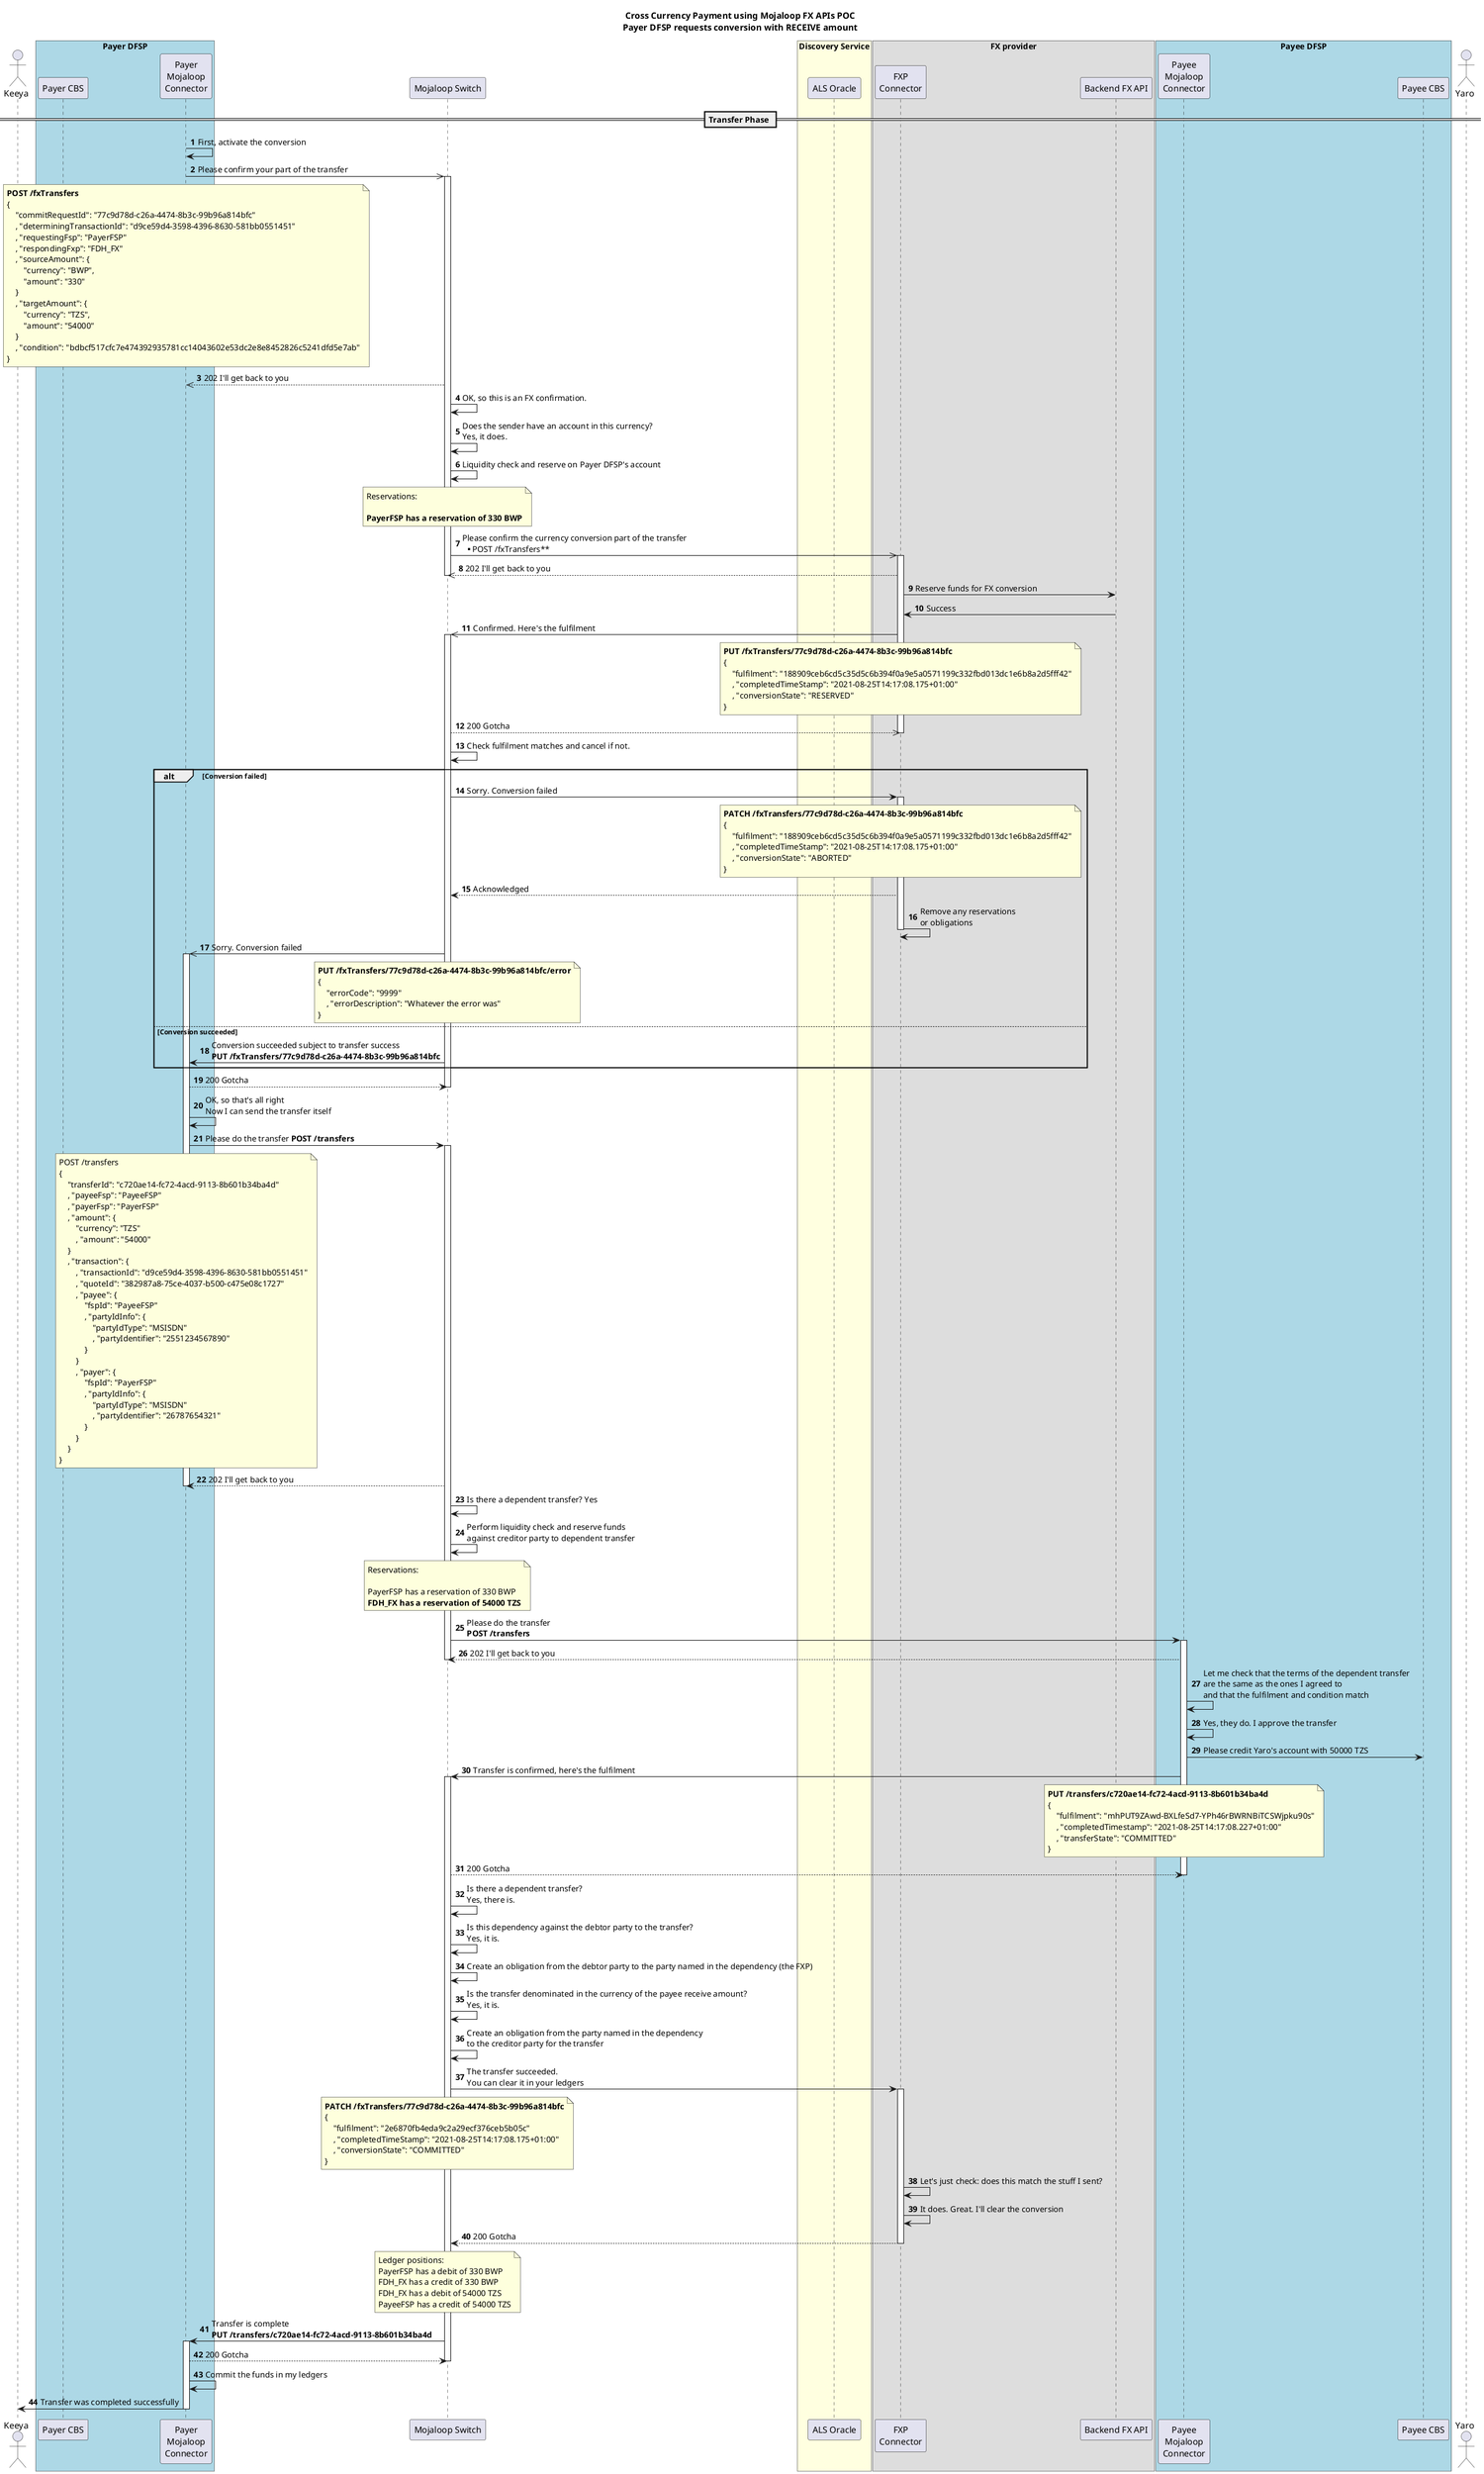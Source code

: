@startuml

!$simplified = false
!$shortCutSingleFXP = false
!$hideSwitchDetail = false
!$senderName = "Keeya"
!$receiverName = "Yaro"
!$payerCurrency = "BWP"
!$payeeCurrency = "TZS"
!$payerFSPID = "PayerFSP"
!$payeeFSPID = "PayeeFSP"
!$payerMSISDN = "26787654321"
!$payeeMSISDN = "2551234567890"
!$payeeReceiveAmount = "50000"
!$payeeFee = "4000"
!$targetAmount = "54000"
!$fxpChargesSource = "33"
!$fxpChargesTarget = "6000"
!$fxpSourceAmount = "330"
!$fxpTargetAmount = "54000"
!$totalChargesSourceCurrency = "55"


title Cross Currency Payment using Mojaloop FX APIs POC\nPayer DFSP requests conversion with RECEIVE amount
actor "$senderName" as A1
box "Payer DFSP" #LightBlue  
  participant "Payer CBS" as PayerCBS
  participant "Payer\nMojaloop\nConnector" as D1
end box

participant "Mojaloop Switch" as S1

box "Discovery Service" #LightYellow
  participant "ALS Oracle" as ALS
end box

box "FX provider"  
  participant "FXP\nConnector" as FXP
  participant "Backend FX API" as FXPBackend
end box

box "Payee DFSP" #LightBlue   
  participant "Payee\nMojaloop\nConnector" as D2
  participant "Payee CBS" as PayeeCBS
end box

actor "$receiverName" as A2
autonumber

== Transfer Phase ==
D1->D1:First, activate the conversion
D1->>S1:Please confirm your part of the transfer
note over D1
**POST /fxTransfers**
{
    "commitRequestId": "77c9d78d-c26a-4474-8b3c-99b96a814bfc"
    , "determiningTransactionId": "d9ce59d4-3598-4396-8630-581bb0551451"
    , "requestingFsp": "$payerFSPID"
    , "respondingFxp": "FDH_FX"
    , "sourceAmount": {
        "currency": "$payerCurrency",
        "amount": "$fxpSourceAmount"
    }
    , "targetAmount": {
        "currency": "$payeeCurrency",
        "amount": "$fxpTargetAmount"
    }
    , "condition": "bdbcf517cfc7e474392935781cc14043602e53dc2e8e8452826c5241dfd5e7ab"
}
end note
activate S1
!if ($simplified != true)
S1-->>D1:202 I'll get back to you
!endif
deactivate D1
!if ($hideSwitchDetail != true)
S1->S1:OK, so this is an FX confirmation.
S1->S1: Does the sender have an account in this currency?\nYes, it does.
!endif
S1->S1: Liquidity check and reserve on Payer DFSP's account
!if ($hideSwitchDetail != true)
note over S1
Reservations:

**$payerFSPID has a reservation of $fxpSourceAmount $payerCurrency**
end note
!endif
S1->>FXP:Please confirm the currency conversion part of the transfer\n** POST /fxTransfers**
activate FXP
!if ($simplified != true)
FXP-->>S1:202 I'll get back to you
!endif
deactivate S1
FXP->FXPBackend:Reserve funds for FX conversion
FXPBackend->FXP:Success
FXP->>S1:Confirmed. Here's the fulfilment
note over FXP
**PUT /fxTransfers/77c9d78d-c26a-4474-8b3c-99b96a814bfc**
{
    "fulfilment": "188909ceb6cd5c35d5c6b394f0a9e5a0571199c332fbd013dc1e6b8a2d5fff42"
    , "completedTimeStamp": "2021-08-25T14:17:08.175+01:00"
    , "conversionState": "RESERVED"
}
end note
activate S1
!if ($simplified != true)
S1-->>FXP:200 Gotcha
!endif
deactivate FXP
!if ($simplified != true)
S1->S1:Check fulfilment matches and cancel if not.
alt Conversion failed
S1->FXP:Sorry. Conversion failed
note over FXP
**PATCH /fxTransfers/77c9d78d-c26a-4474-8b3c-99b96a814bfc**
{
    "fulfilment": "188909ceb6cd5c35d5c6b394f0a9e5a0571199c332fbd013dc1e6b8a2d5fff42"
    , "completedTimeStamp": "2021-08-25T14:17:08.175+01:00"
    , "conversionState": "ABORTED"
}
end note
activate FXP
FXP-->S1:Acknowledged
FXP->FXP:Remove any reservations\nor obligations
deactivate FXP

S1->>D1:Sorry. Conversion failed
note over S1
**PUT /fxTransfers/77c9d78d-c26a-4474-8b3c-99b96a814bfc/error**
{
    "errorCode": "9999"
    , "errorDescription": "Whatever the error was"
}
end note
activate D1
else Conversion succeeded
S1->D1:Conversion succeeded subject to transfer success\n**PUT /fxTransfers/77c9d78d-c26a-4474-8b3c-99b96a814bfc**

end
!else
S1->D1:Conversion succeeded subject to transfer success\n**PUT /fxTransfers/77c9d78d-c26a-4474-8b3c-99b96a814bfc**
!endif
activate D1
!if ($simplified != true)
D1-->S1:200 Gotcha
!endif
deactivate S1
D1->D1:OK, so that's all right\nNow I can send the transfer itself

D1->S1:Please do the transfer **POST /transfers**
!if ($simplified != true)
note over D1
POST /transfers
{
    "transferId": "c720ae14-fc72-4acd-9113-8b601b34ba4d"
    , "payeeFsp": "$payeeFSPID"
    , "payerFsp": "$payerFSPID"
    , "amount": {
        "currency": "$payeeCurrency"
        , "amount": "$targetAmount"
    }
    , "transaction": {
        , "transactionId": "d9ce59d4-3598-4396-8630-581bb0551451"
        , "quoteId": "382987a8-75ce-4037-b500-c475e08c1727"
        , "payee": {
            "fspId": "$payeeFSPID"
            , "partyIdInfo": {
                "partyIdType": "MSISDN"
                , "partyIdentifier": "$payeeMSISDN"
            }
        }
        , "payer": {
            "fspId": "$payerFSPID"
            , "partyIdInfo": {
                "partyIdType": "MSISDN"
                , "partyIdentifier": "$payerMSISDN"
            }
        }
    }
}
end note
!endif
activate S1
!if ($simplified != true)
S1-->D1:202 I'll get back to you
!endif
deactivate D1
!if ($hideSwitchDetail != true)
S1->S1:Is there a dependent transfer? Yes
!endif
S1->S1:Perform liquidity check and reserve funds\nagainst creditor party to dependent transfer
note over S1
Reservations:

$payerFSPID has a reservation of $fxpSourceAmount $payerCurrency
**FDH_FX has a reservation of $targetAmount $payeeCurrency**
end note

S1->D2:Please do the transfer\n**POST /transfers**
activate D2
!if ($simplified != true)
D2-->S1:202 I'll get back to you
!endif
deactivate S1
D2->D2:Let me check that the terms of the dependent transfer\nare the same as the ones I agreed to\nand that the fulfilment and condition match
D2->D2:Yes, they do. I approve the transfer
D2->PayeeCBS:Please credit $receiverName's account with $payeeReceiveAmount $payeeCurrency
D2->S1:Transfer is confirmed, here's the fulfilment
note over D2
**PUT /transfers/c720ae14-fc72-4acd-9113-8b601b34ba4d**
{
    "fulfilment": "mhPUT9ZAwd-BXLfeSd7-YPh46rBWRNBiTCSWjpku90s"
    , "completedTimestamp": "2021-08-25T14:17:08.227+01:00"
    , "transferState": "COMMITTED"
}
end note
activate S1
!if ($simplified != true)
S1-->D2:200 Gotcha
!endif
deactivate D2
!if ($hideSwitchDetail != true)
S1->S1:Is there a dependent transfer?\nYes, there is.
S1->S1:Is this dependency against the debtor party to the transfer?\nYes, it is.
S1->S1:Create an obligation from the debtor party to the party named in the dependency (the FXP)
S1->S1:Is the transfer denominated in the currency of the payee receive amount?\nYes, it is.
S1->S1:Create an obligation from the party named in the dependency\nto the creditor party for the transfer
!else
S1->S1:Create obligations from the payer to the FXP and from FXP to the payee
!endif
S1->FXP:The transfer succeeded.\nYou can clear it in your ledgers
note over S1
**PATCH /fxTransfers/77c9d78d-c26a-4474-8b3c-99b96a814bfc**
{
    "fulfilment": "2e6870fb4eda9c2a29ecf376ceb5b05c"
    , "completedTimeStamp": "2021-08-25T14:17:08.175+01:00"
    , "conversionState": "COMMITTED"
}
end note
activate FXP
FXP->FXP:Let's just check: does this match the stuff I sent?
FXP->FXP:It does. Great. I'll clear the conversion
FXP-->S1:200 Gotcha
deactivate FXP
note over S1
    Ledger positions:
    $payerFSPID has a debit of $fxpSourceAmount $payerCurrency
    FDH_FX has a credit of $fxpSourceAmount $payerCurrency
    FDH_FX has a debit of $fxpTargetAmount $payeeCurrency
    $payeeFSPID has a credit of $targetAmount $payeeCurrency
end note
S1->D1:Transfer is complete\n**PUT /transfers/c720ae14-fc72-4acd-9113-8b601b34ba4d**
activate D1
!if ($simplified != true)
D1-->S1:200 Gotcha
!endif
deactivate S1
D1->D1:Commit the funds in my ledgers
D1->A1:Transfer was completed successfully
deactivate D1

@enduml
